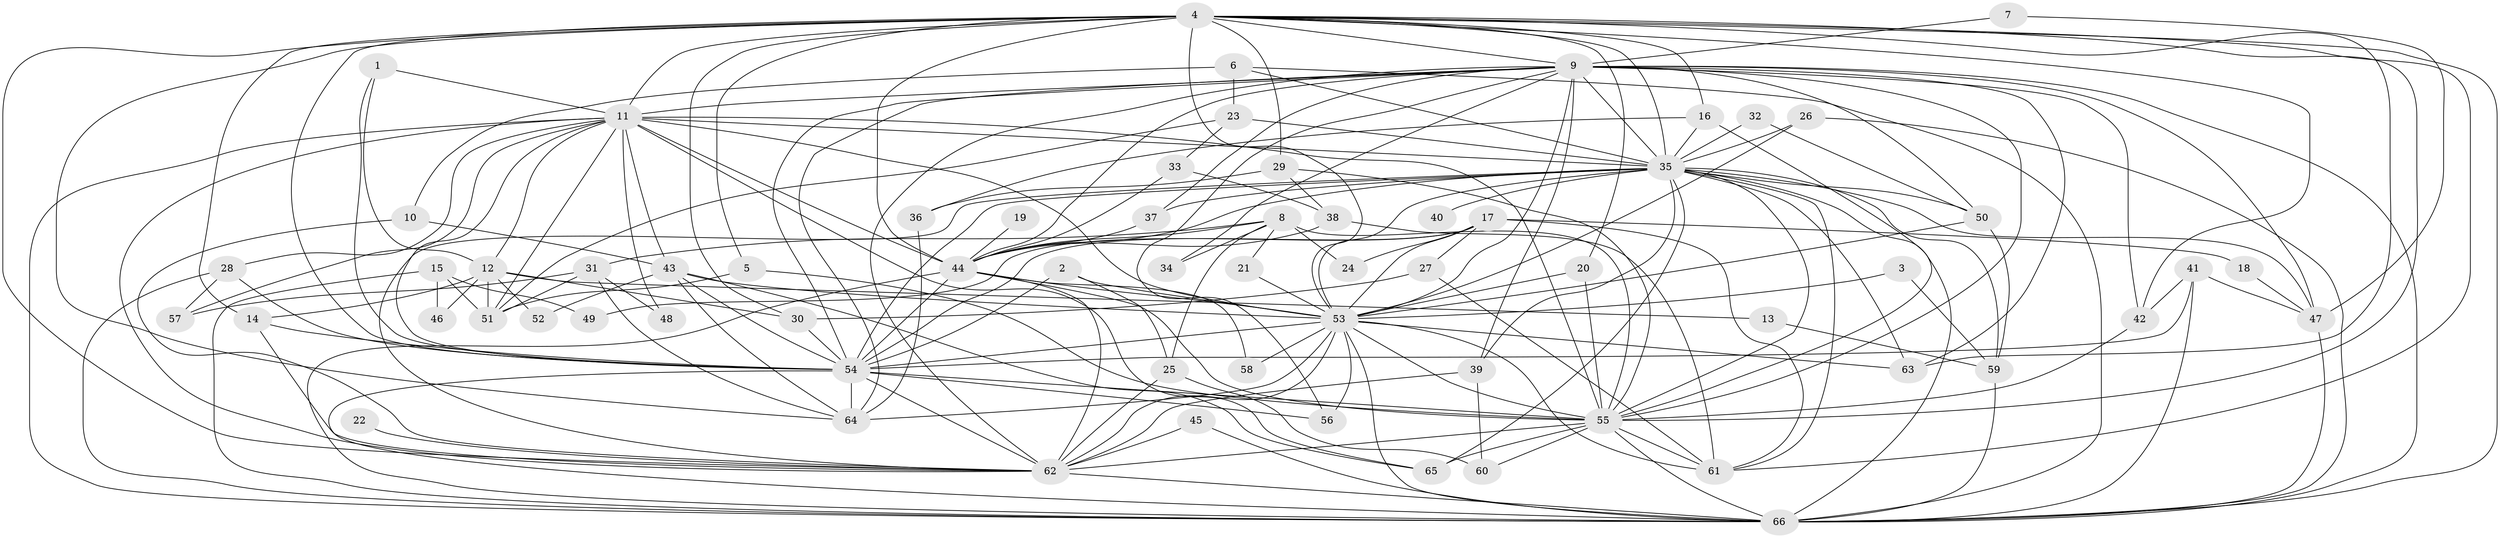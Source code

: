 // original degree distribution, {20: 0.015151515151515152, 24: 0.015151515151515152, 22: 0.007575757575757576, 26: 0.015151515151515152, 18: 0.007575757575757576, 29: 0.007575757575757576, 19: 0.007575757575757576, 3: 0.15151515151515152, 6: 0.022727272727272728, 7: 0.03787878787878788, 2: 0.5681818181818182, 4: 0.10606060606060606, 8: 0.015151515151515152, 5: 0.022727272727272728}
// Generated by graph-tools (version 1.1) at 2025/36/03/04/25 23:36:16]
// undirected, 66 vertices, 192 edges
graph export_dot {
  node [color=gray90,style=filled];
  1;
  2;
  3;
  4;
  5;
  6;
  7;
  8;
  9;
  10;
  11;
  12;
  13;
  14;
  15;
  16;
  17;
  18;
  19;
  20;
  21;
  22;
  23;
  24;
  25;
  26;
  27;
  28;
  29;
  30;
  31;
  32;
  33;
  34;
  35;
  36;
  37;
  38;
  39;
  40;
  41;
  42;
  43;
  44;
  45;
  46;
  47;
  48;
  49;
  50;
  51;
  52;
  53;
  54;
  55;
  56;
  57;
  58;
  59;
  60;
  61;
  62;
  63;
  64;
  65;
  66;
  1 -- 11 [weight=1.0];
  1 -- 12 [weight=1.0];
  1 -- 54 [weight=1.0];
  2 -- 25 [weight=1.0];
  2 -- 53 [weight=1.0];
  2 -- 54 [weight=1.0];
  3 -- 53 [weight=1.0];
  3 -- 59 [weight=1.0];
  4 -- 5 [weight=1.0];
  4 -- 9 [weight=1.0];
  4 -- 11 [weight=1.0];
  4 -- 14 [weight=1.0];
  4 -- 16 [weight=1.0];
  4 -- 20 [weight=1.0];
  4 -- 29 [weight=1.0];
  4 -- 30 [weight=1.0];
  4 -- 35 [weight=2.0];
  4 -- 42 [weight=1.0];
  4 -- 44 [weight=3.0];
  4 -- 53 [weight=2.0];
  4 -- 54 [weight=2.0];
  4 -- 55 [weight=2.0];
  4 -- 61 [weight=1.0];
  4 -- 62 [weight=1.0];
  4 -- 63 [weight=1.0];
  4 -- 64 [weight=1.0];
  4 -- 66 [weight=1.0];
  5 -- 51 [weight=1.0];
  5 -- 55 [weight=1.0];
  6 -- 10 [weight=1.0];
  6 -- 23 [weight=1.0];
  6 -- 35 [weight=1.0];
  6 -- 66 [weight=1.0];
  7 -- 9 [weight=1.0];
  7 -- 47 [weight=1.0];
  8 -- 21 [weight=2.0];
  8 -- 24 [weight=1.0];
  8 -- 25 [weight=1.0];
  8 -- 31 [weight=1.0];
  8 -- 34 [weight=1.0];
  8 -- 44 [weight=1.0];
  8 -- 55 [weight=1.0];
  9 -- 11 [weight=2.0];
  9 -- 34 [weight=1.0];
  9 -- 35 [weight=1.0];
  9 -- 37 [weight=1.0];
  9 -- 39 [weight=1.0];
  9 -- 42 [weight=1.0];
  9 -- 44 [weight=2.0];
  9 -- 47 [weight=2.0];
  9 -- 50 [weight=2.0];
  9 -- 53 [weight=1.0];
  9 -- 54 [weight=1.0];
  9 -- 55 [weight=2.0];
  9 -- 56 [weight=1.0];
  9 -- 62 [weight=1.0];
  9 -- 63 [weight=1.0];
  9 -- 64 [weight=1.0];
  9 -- 66 [weight=2.0];
  10 -- 43 [weight=1.0];
  10 -- 62 [weight=1.0];
  11 -- 12 [weight=1.0];
  11 -- 28 [weight=1.0];
  11 -- 35 [weight=1.0];
  11 -- 43 [weight=1.0];
  11 -- 44 [weight=1.0];
  11 -- 48 [weight=1.0];
  11 -- 51 [weight=1.0];
  11 -- 53 [weight=1.0];
  11 -- 54 [weight=1.0];
  11 -- 55 [weight=1.0];
  11 -- 57 [weight=1.0];
  11 -- 62 [weight=1.0];
  11 -- 65 [weight=1.0];
  11 -- 66 [weight=1.0];
  12 -- 13 [weight=1.0];
  12 -- 14 [weight=1.0];
  12 -- 30 [weight=1.0];
  12 -- 46 [weight=1.0];
  12 -- 51 [weight=1.0];
  12 -- 52 [weight=1.0];
  13 -- 59 [weight=1.0];
  14 -- 54 [weight=1.0];
  14 -- 62 [weight=1.0];
  15 -- 46 [weight=1.0];
  15 -- 49 [weight=1.0];
  15 -- 51 [weight=2.0];
  15 -- 66 [weight=1.0];
  16 -- 35 [weight=1.0];
  16 -- 36 [weight=1.0];
  16 -- 55 [weight=1.0];
  17 -- 18 [weight=1.0];
  17 -- 24 [weight=1.0];
  17 -- 27 [weight=1.0];
  17 -- 49 [weight=1.0];
  17 -- 53 [weight=1.0];
  17 -- 54 [weight=1.0];
  17 -- 61 [weight=1.0];
  18 -- 47 [weight=1.0];
  19 -- 44 [weight=1.0];
  20 -- 53 [weight=1.0];
  20 -- 55 [weight=2.0];
  21 -- 53 [weight=1.0];
  22 -- 62 [weight=1.0];
  23 -- 33 [weight=1.0];
  23 -- 35 [weight=1.0];
  23 -- 51 [weight=1.0];
  25 -- 60 [weight=1.0];
  25 -- 62 [weight=1.0];
  26 -- 35 [weight=1.0];
  26 -- 53 [weight=1.0];
  26 -- 66 [weight=1.0];
  27 -- 30 [weight=1.0];
  27 -- 61 [weight=1.0];
  28 -- 54 [weight=1.0];
  28 -- 57 [weight=1.0];
  28 -- 66 [weight=1.0];
  29 -- 36 [weight=1.0];
  29 -- 38 [weight=1.0];
  29 -- 55 [weight=1.0];
  30 -- 54 [weight=1.0];
  31 -- 48 [weight=1.0];
  31 -- 51 [weight=1.0];
  31 -- 57 [weight=1.0];
  31 -- 64 [weight=1.0];
  32 -- 35 [weight=1.0];
  32 -- 50 [weight=1.0];
  33 -- 38 [weight=1.0];
  33 -- 44 [weight=1.0];
  35 -- 37 [weight=1.0];
  35 -- 39 [weight=1.0];
  35 -- 40 [weight=1.0];
  35 -- 44 [weight=1.0];
  35 -- 47 [weight=1.0];
  35 -- 50 [weight=1.0];
  35 -- 53 [weight=2.0];
  35 -- 54 [weight=1.0];
  35 -- 55 [weight=1.0];
  35 -- 59 [weight=1.0];
  35 -- 61 [weight=1.0];
  35 -- 62 [weight=1.0];
  35 -- 63 [weight=1.0];
  35 -- 65 [weight=1.0];
  35 -- 66 [weight=1.0];
  36 -- 64 [weight=1.0];
  37 -- 44 [weight=1.0];
  38 -- 44 [weight=1.0];
  38 -- 61 [weight=1.0];
  39 -- 60 [weight=1.0];
  39 -- 62 [weight=1.0];
  41 -- 42 [weight=1.0];
  41 -- 47 [weight=1.0];
  41 -- 54 [weight=1.0];
  41 -- 66 [weight=1.0];
  42 -- 55 [weight=2.0];
  43 -- 52 [weight=1.0];
  43 -- 53 [weight=1.0];
  43 -- 54 [weight=1.0];
  43 -- 64 [weight=1.0];
  43 -- 65 [weight=1.0];
  44 -- 53 [weight=1.0];
  44 -- 54 [weight=1.0];
  44 -- 55 [weight=1.0];
  44 -- 58 [weight=1.0];
  44 -- 62 [weight=1.0];
  44 -- 66 [weight=1.0];
  45 -- 62 [weight=1.0];
  45 -- 66 [weight=1.0];
  47 -- 66 [weight=1.0];
  50 -- 53 [weight=1.0];
  50 -- 59 [weight=1.0];
  53 -- 54 [weight=2.0];
  53 -- 55 [weight=2.0];
  53 -- 56 [weight=1.0];
  53 -- 58 [weight=2.0];
  53 -- 61 [weight=2.0];
  53 -- 62 [weight=1.0];
  53 -- 63 [weight=1.0];
  53 -- 64 [weight=1.0];
  53 -- 66 [weight=2.0];
  54 -- 55 [weight=1.0];
  54 -- 56 [weight=1.0];
  54 -- 62 [weight=2.0];
  54 -- 64 [weight=1.0];
  54 -- 66 [weight=1.0];
  55 -- 60 [weight=1.0];
  55 -- 61 [weight=1.0];
  55 -- 62 [weight=2.0];
  55 -- 65 [weight=1.0];
  55 -- 66 [weight=1.0];
  59 -- 66 [weight=2.0];
  62 -- 66 [weight=1.0];
}
